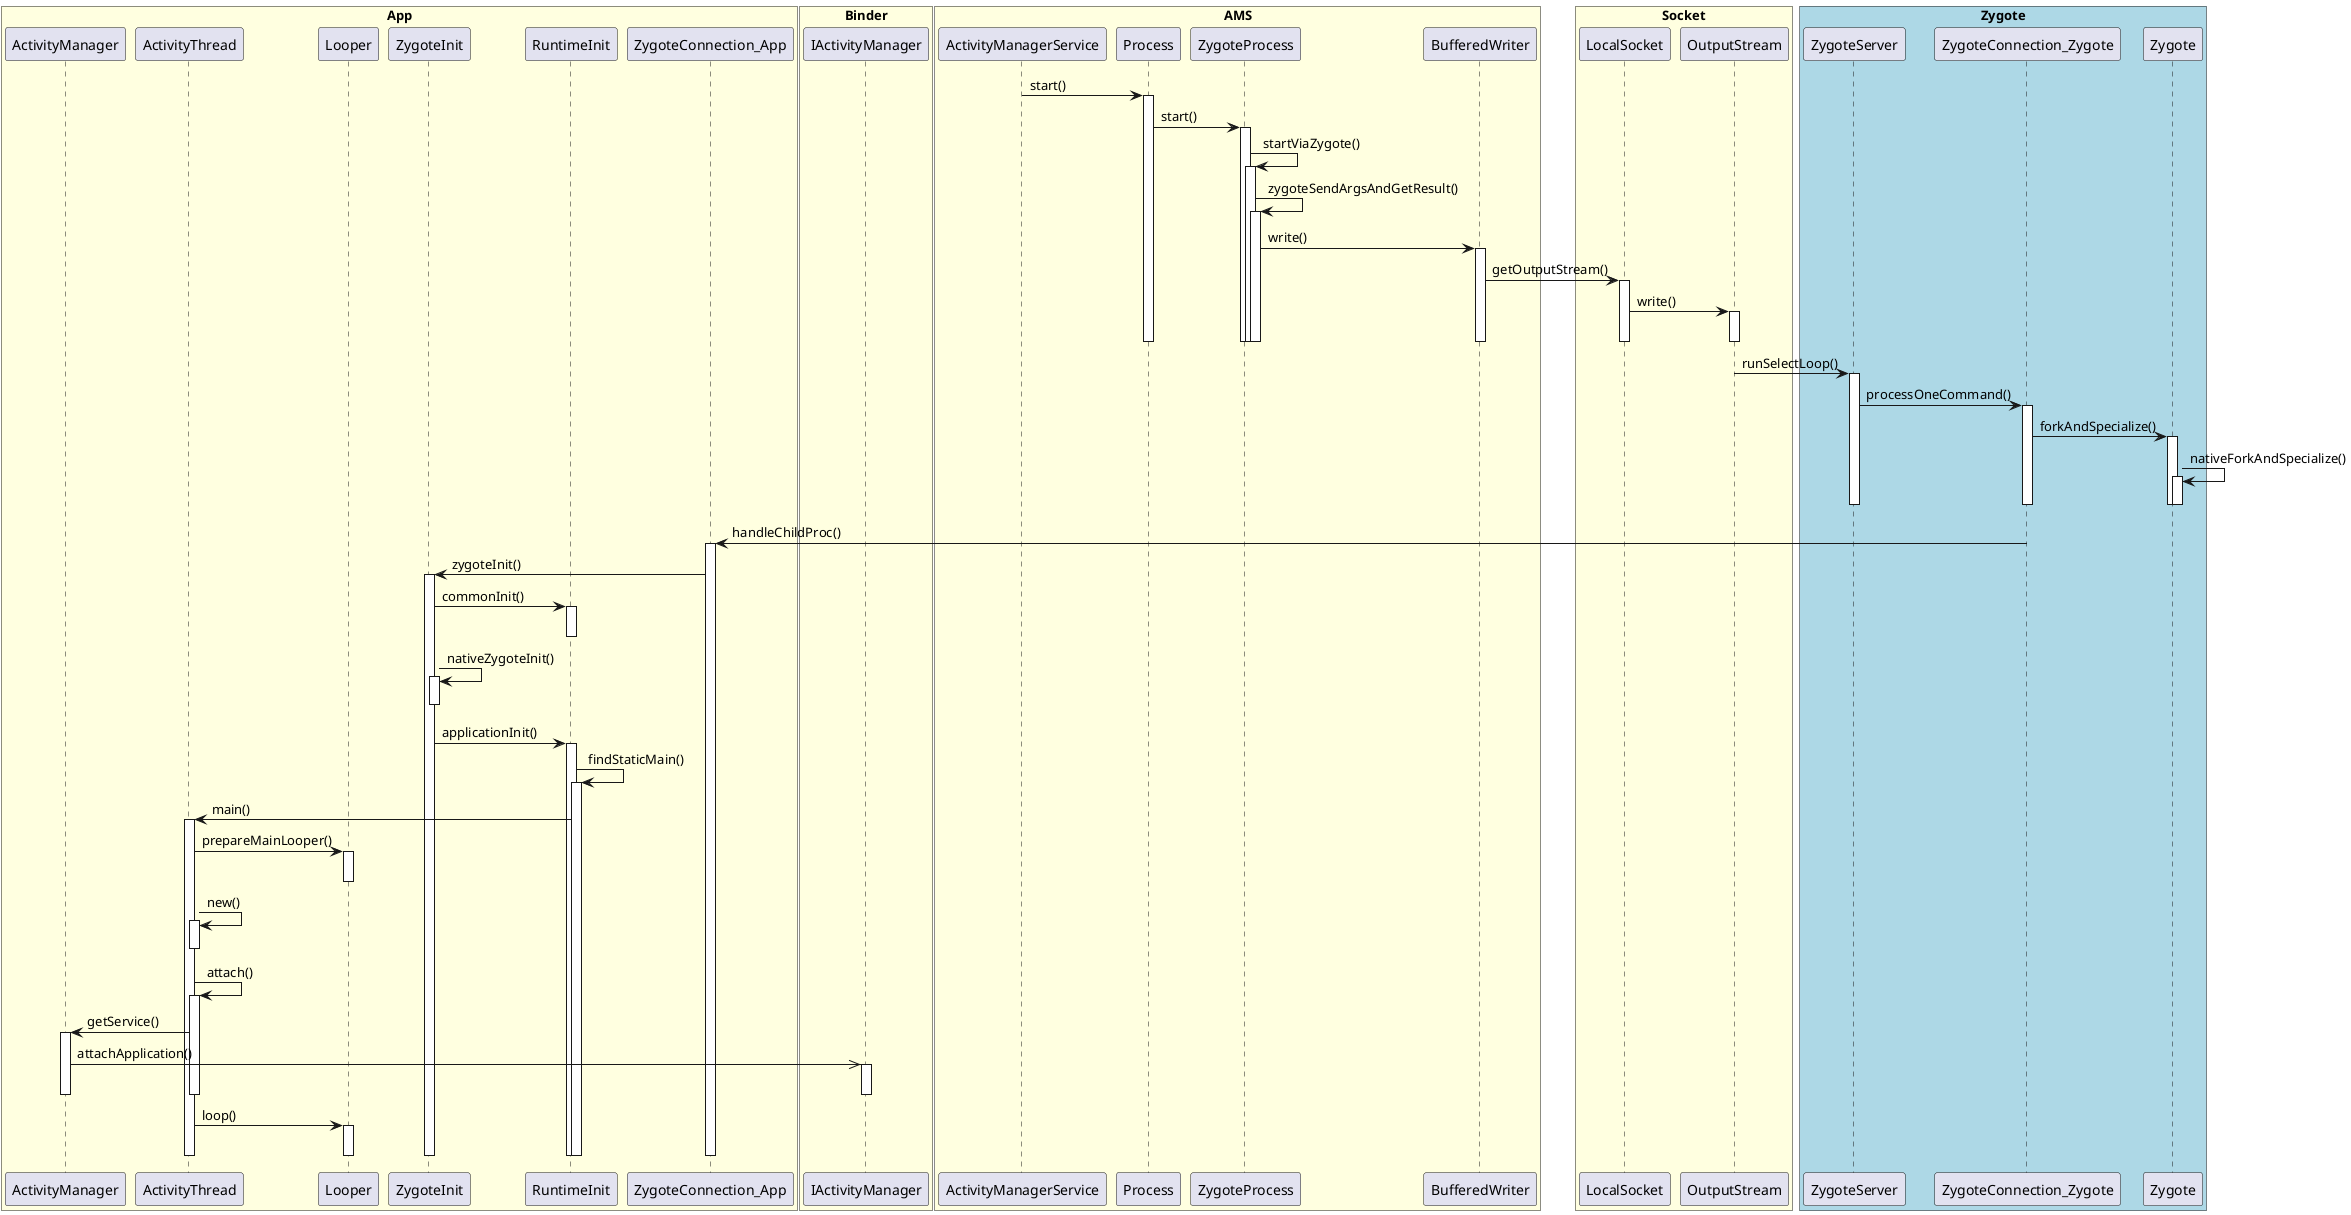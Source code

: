 @startuml

box "App" #LightYellow
participant ActivityManager
participant ActivityThread
participant Looper
participant ZygoteInit
participant RuntimeInit
participant ZygoteConnection_App
end box

box "Binder" #LightYellow
participant IActivityManager
end box

box "AMS" #LightYellow
participant ActivityManagerService
participant Process
participant ZygoteProcess
participant BufferedWriter
end box

box "Socket"  #LightYellow
participant LocalSocket
participant OutputStream
end box

box "Zygote"  #LightBlue
participant ZygoteServer
participant ZygoteConnection_Zygote
participant Zygote
end box

ActivityManagerService -> Process:start()
activate Process
Process -> ZygoteProcess:start()
activate ZygoteProcess
ZygoteProcess -> ZygoteProcess:startViaZygote()
activate ZygoteProcess
ZygoteProcess -> ZygoteProcess:zygoteSendArgsAndGetResult()
activate ZygoteProcess
ZygoteProcess -> BufferedWriter:write()
activate BufferedWriter
BufferedWriter -> LocalSocket:getOutputStream()
activate LocalSocket
LocalSocket -> OutputStream:write()
activate OutputStream
deactivate OutputStream
deactivate LocalSocket
deactivate BufferedWriter
deactivate ZygoteProcess
deactivate ZygoteProcess
deactivate ZygoteProcess
deactivate Process

OutputStream -> ZygoteServer:runSelectLoop()
activate ZygoteServer
ZygoteServer -> ZygoteConnection_Zygote:processOneCommand()
activate ZygoteConnection_Zygote
ZygoteConnection_Zygote -> Zygote:forkAndSpecialize()
activate Zygote
Zygote -> Zygote:nativeForkAndSpecialize()
activate Zygote
deactivate Zygote
deactivate Zygote
deactivate ZygoteConnection_Zygote
deactivate ZygoteServer

ZygoteConnection_Zygote -> ZygoteConnection_App:handleChildProc()
activate ZygoteConnection_App
ZygoteConnection_App -> ZygoteInit:zygoteInit()
activate ZygoteInit
ZygoteInit -> RuntimeInit:commonInit()
activate RuntimeInit
deactivate RuntimeInit
ZygoteInit -> ZygoteInit:nativeZygoteInit()
activate ZygoteInit
deactivate ZygoteInit
ZygoteInit -> RuntimeInit:applicationInit()
activate RuntimeInit
RuntimeInit -> RuntimeInit:findStaticMain()
activate RuntimeInit
RuntimeInit -> ActivityThread:main()
activate ActivityThread
ActivityThread -> Looper:prepareMainLooper()
activate Looper
deactivate Looper
ActivityThread -> ActivityThread:new()
activate ActivityThread
deactivate ActivityThread
ActivityThread -> ActivityThread:attach()
activate ActivityThread
ActivityThread -> ActivityManager:getService()
activate ActivityManager
ActivityManager ->> IActivityManager:attachApplication()
activate IActivityManager
deactivate IActivityManager
deactivate ActivityManager
deactivate ActivityThread

ActivityThread -> Looper:loop()
activate Looper
deactivate Looper
deactivate ActivityThread
deactivate ZygoteInit
deactivate RuntimeInit
deactivate RuntimeInit
deactivate ZygoteConnection_App


@enduml